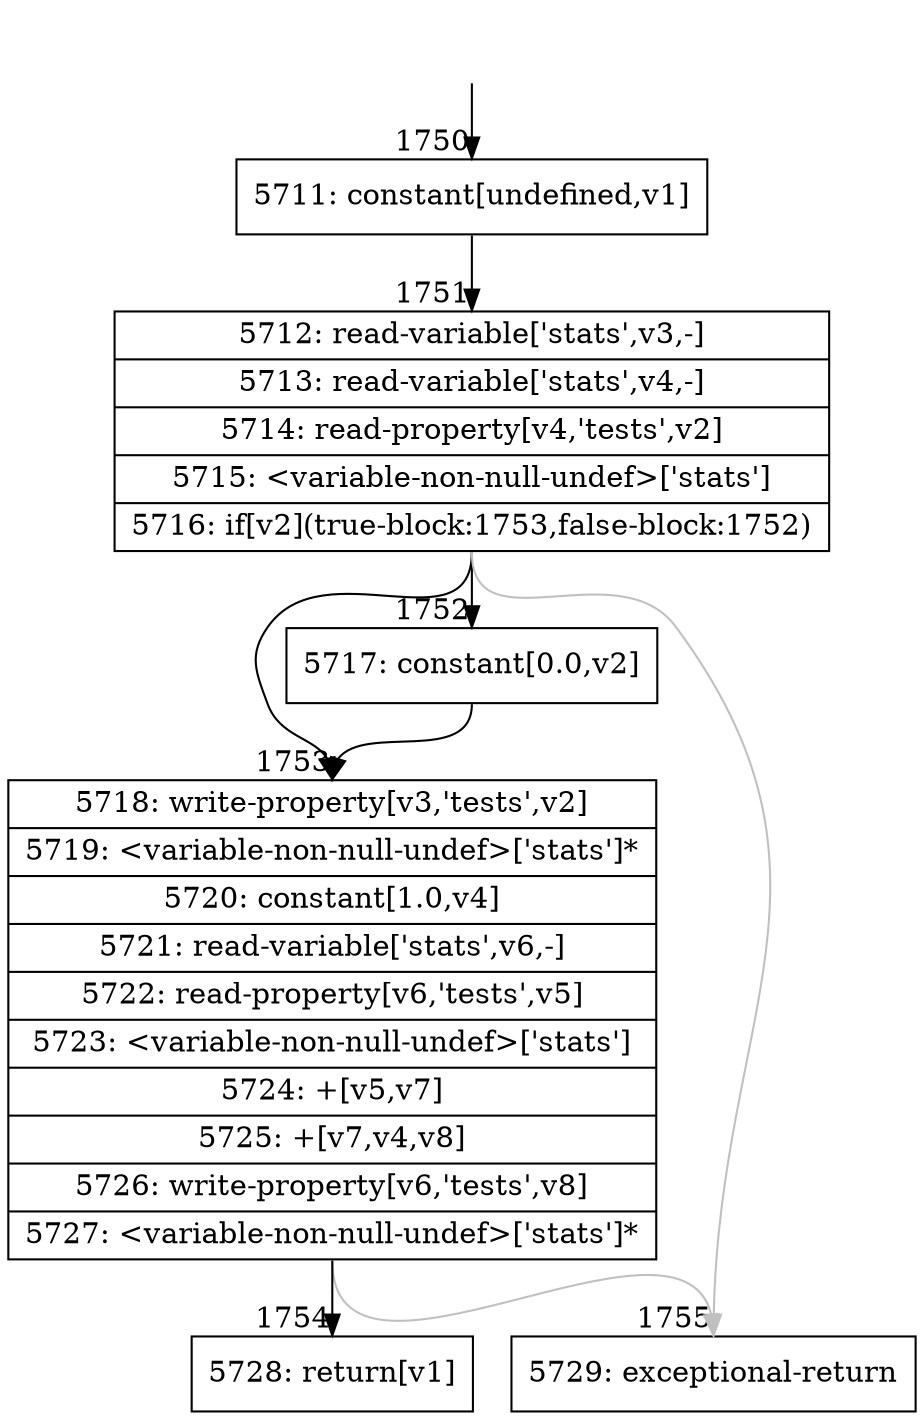 digraph {
rankdir="TD"
BB_entry163[shape=none,label=""];
BB_entry163 -> BB1750 [tailport=s, headport=n, headlabel="    1750"]
BB1750 [shape=record label="{5711: constant[undefined,v1]}" ] 
BB1750 -> BB1751 [tailport=s, headport=n, headlabel="      1751"]
BB1751 [shape=record label="{5712: read-variable['stats',v3,-]|5713: read-variable['stats',v4,-]|5714: read-property[v4,'tests',v2]|5715: \<variable-non-null-undef\>['stats']|5716: if[v2](true-block:1753,false-block:1752)}" ] 
BB1751 -> BB1753 [tailport=s, headport=n, headlabel="      1753"]
BB1751 -> BB1752 [tailport=s, headport=n, headlabel="      1752"]
BB1751 -> BB1755 [tailport=s, headport=n, color=gray, headlabel="      1755"]
BB1752 [shape=record label="{5717: constant[0.0,v2]}" ] 
BB1752 -> BB1753 [tailport=s, headport=n]
BB1753 [shape=record label="{5718: write-property[v3,'tests',v2]|5719: \<variable-non-null-undef\>['stats']*|5720: constant[1.0,v4]|5721: read-variable['stats',v6,-]|5722: read-property[v6,'tests',v5]|5723: \<variable-non-null-undef\>['stats']|5724: +[v5,v7]|5725: +[v7,v4,v8]|5726: write-property[v6,'tests',v8]|5727: \<variable-non-null-undef\>['stats']*}" ] 
BB1753 -> BB1754 [tailport=s, headport=n, headlabel="      1754"]
BB1753 -> BB1755 [tailport=s, headport=n, color=gray]
BB1754 [shape=record label="{5728: return[v1]}" ] 
BB1755 [shape=record label="{5729: exceptional-return}" ] 
//#$~ 2236
}
